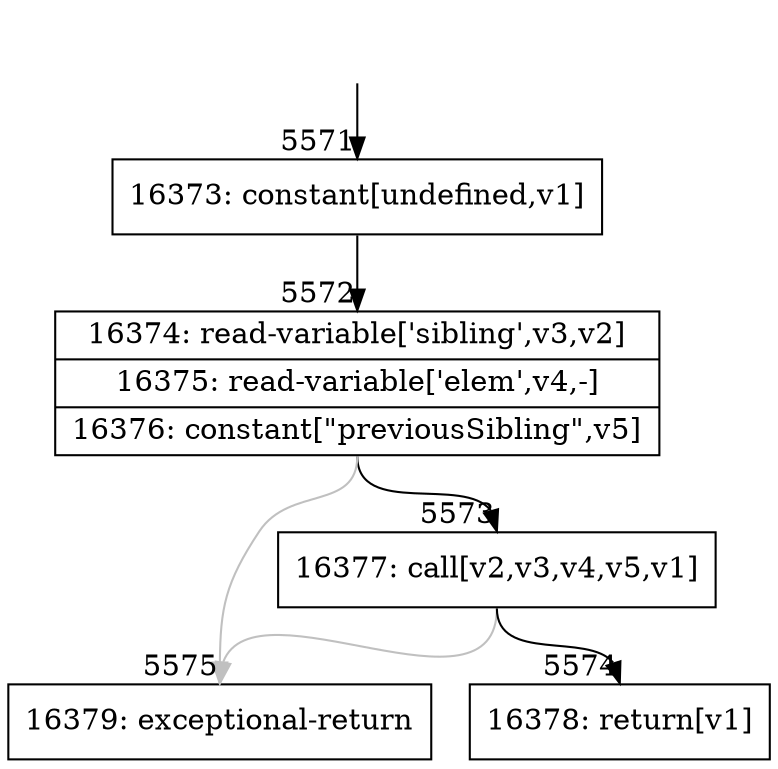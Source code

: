 digraph {
rankdir="TD"
BB_entry354[shape=none,label=""];
BB_entry354 -> BB5571 [tailport=s, headport=n, headlabel="    5571"]
BB5571 [shape=record label="{16373: constant[undefined,v1]}" ] 
BB5571 -> BB5572 [tailport=s, headport=n, headlabel="      5572"]
BB5572 [shape=record label="{16374: read-variable['sibling',v3,v2]|16375: read-variable['elem',v4,-]|16376: constant[\"previousSibling\",v5]}" ] 
BB5572 -> BB5573 [tailport=s, headport=n, headlabel="      5573"]
BB5572 -> BB5575 [tailport=s, headport=n, color=gray, headlabel="      5575"]
BB5573 [shape=record label="{16377: call[v2,v3,v4,v5,v1]}" ] 
BB5573 -> BB5574 [tailport=s, headport=n, headlabel="      5574"]
BB5573 -> BB5575 [tailport=s, headport=n, color=gray]
BB5574 [shape=record label="{16378: return[v1]}" ] 
BB5575 [shape=record label="{16379: exceptional-return}" ] 
}
